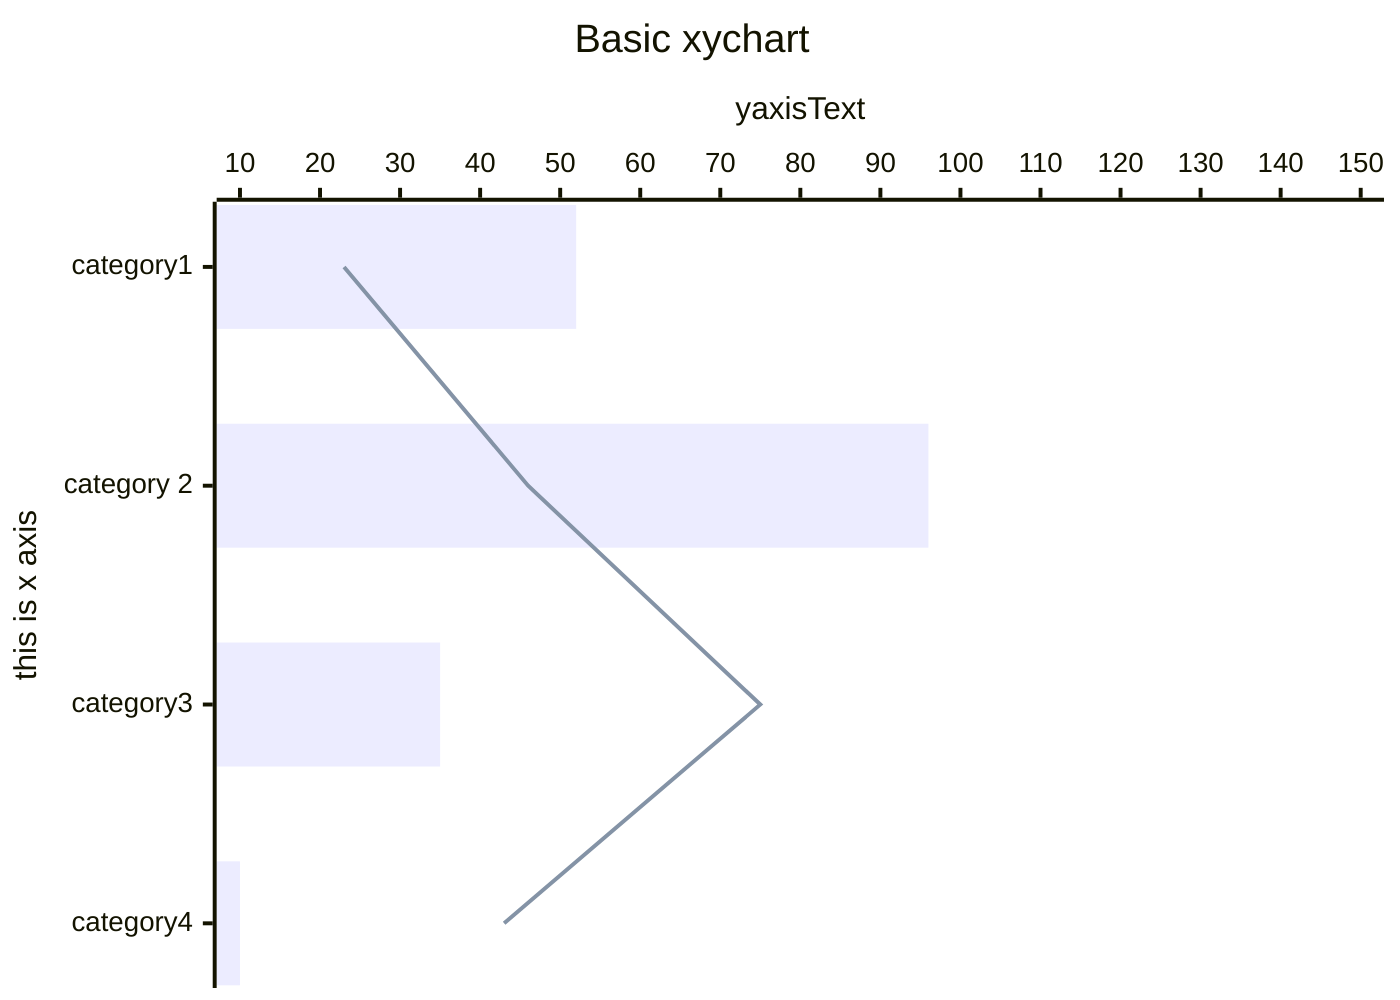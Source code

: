 xychart horizontal
    title "Basic xychart"
    x-axis "this is x axis" [category1, "category 2", category3, category4]
    y-axis yaxisText 10 --> 150
    bar "sample bat" [52, 96, 35, 10]
    line [23, 46, 75, 43]